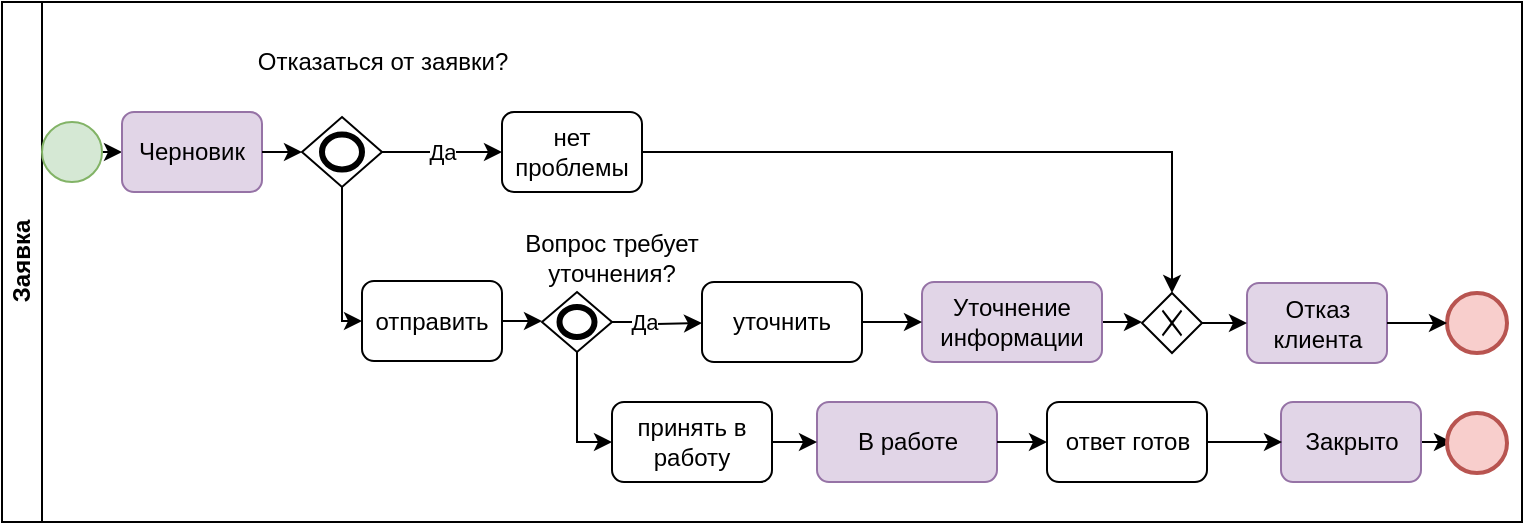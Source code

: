 <mxfile version="13.9.9" type="device"><diagram id="eHng-zFkjffTugyraw6d" name="Страница 1"><mxGraphModel dx="1086" dy="806" grid="1" gridSize="10" guides="1" tooltips="1" connect="1" arrows="1" fold="1" page="1" pageScale="1" pageWidth="3300" pageHeight="2339" math="0" shadow="0"><root><mxCell id="0"/><mxCell id="1" parent="0"/><mxCell id="ffAPPG2FRRif4SXillw2-1" value="Заявка" style="swimlane;html=1;horizontal=0;startSize=20;" parent="1" vertex="1"><mxGeometry x="80" y="1480" width="760" height="260" as="geometry"/></mxCell><mxCell id="vYFnjgJdFVs4k5epFpJO-12" style="edgeStyle=orthogonalEdgeStyle;rounded=0;orthogonalLoop=1;jettySize=auto;html=1;exitX=1;exitY=0.5;exitDx=0;exitDy=0;entryX=0;entryY=0.5;entryDx=0;entryDy=0;" parent="ffAPPG2FRRif4SXillw2-1" target="ffAPPG2FRRif4SXillw2-3" edge="1"><mxGeometry relative="1" as="geometry"><mxPoint x="40" y="75" as="sourcePoint"/></mxGeometry></mxCell><mxCell id="ffAPPG2FRRif4SXillw2-2" value="" style="ellipse;whiteSpace=wrap;html=1;rounded=0;shadow=0;labelBackgroundColor=none;strokeWidth=1;fontFamily=Verdana;fontSize=8;align=center;fillColor=#d5e8d4;strokeColor=#82b366;" parent="ffAPPG2FRRif4SXillw2-1" vertex="1"><mxGeometry x="20" y="60" width="30" height="30" as="geometry"/></mxCell><mxCell id="ffAPPG2FRRif4SXillw2-3" value="Черновик" style="shape=ext;rounded=1;html=1;whiteSpace=wrap;labelBackgroundColor=none;fillColor=#e1d5e7;strokeColor=#9673a6;" parent="ffAPPG2FRRif4SXillw2-1" vertex="1"><mxGeometry x="60" y="55" width="70" height="40" as="geometry"/></mxCell><mxCell id="ffAPPG2FRRif4SXillw2-6" value="" style="endArrow=classic;html=1;entryX=0;entryY=0.5;entryDx=0;entryDy=0;" parent="ffAPPG2FRRif4SXillw2-1" target="vYFnjgJdFVs4k5epFpJO-1" edge="1"><mxGeometry width="50" height="50" relative="1" as="geometry"><mxPoint x="130" y="75" as="sourcePoint"/><mxPoint x="160" y="75" as="targetPoint"/></mxGeometry></mxCell><mxCell id="ryXDZv_lo0Qr7Jpw8QVW-1" style="edgeStyle=orthogonalEdgeStyle;rounded=0;orthogonalLoop=1;jettySize=auto;html=1;exitX=1;exitY=0.5;exitDx=0;exitDy=0;entryX=0;entryY=0.5;entryDx=0;entryDy=0;" edge="1" parent="ffAPPG2FRRif4SXillw2-1" source="ffAPPG2FRRif4SXillw2-7" target="vYFnjgJdFVs4k5epFpJO-2"><mxGeometry relative="1" as="geometry"/></mxCell><mxCell id="ffAPPG2FRRif4SXillw2-7" value="отправить" style="shape=ext;rounded=1;html=1;whiteSpace=wrap;labelBackgroundColor=#ffffff;" parent="ffAPPG2FRRif4SXillw2-1" vertex="1"><mxGeometry x="180" y="139.5" width="70" height="40" as="geometry"/></mxCell><mxCell id="ffAPPG2FRRif4SXillw2-8" value="" style="endArrow=classic;html=1;exitX=0.5;exitY=1;exitDx=0;exitDy=0;entryX=0;entryY=0.5;entryDx=0;entryDy=0;edgeStyle=orthogonalEdgeStyle;rounded=0;" parent="ffAPPG2FRRif4SXillw2-1" source="vYFnjgJdFVs4k5epFpJO-1" target="ffAPPG2FRRif4SXillw2-7" edge="1"><mxGeometry width="50" height="50" relative="1" as="geometry"><mxPoint x="175" y="90" as="sourcePoint"/><mxPoint x="370" y="55" as="targetPoint"/></mxGeometry></mxCell><mxCell id="ryXDZv_lo0Qr7Jpw8QVW-2" style="edgeStyle=orthogonalEdgeStyle;rounded=0;orthogonalLoop=1;jettySize=auto;html=1;exitX=1;exitY=0.5;exitDx=0;exitDy=0;entryX=0;entryY=0.5;entryDx=0;entryDy=0;" edge="1" parent="ffAPPG2FRRif4SXillw2-1" source="ffAPPG2FRRif4SXillw2-11" target="ffAPPG2FRRif4SXillw2-35"><mxGeometry relative="1" as="geometry"/></mxCell><mxCell id="ffAPPG2FRRif4SXillw2-11" value="Уточнение информации" style="shape=ext;rounded=1;html=1;whiteSpace=wrap;labelBackgroundColor=none;fillColor=#e1d5e7;strokeColor=#9673a6;" parent="ffAPPG2FRRif4SXillw2-1" vertex="1"><mxGeometry x="460" y="140" width="90" height="40" as="geometry"/></mxCell><mxCell id="ffAPPG2FRRif4SXillw2-13" value="" style="ellipse;whiteSpace=wrap;html=1;rounded=0;shadow=0;labelBackgroundColor=none;strokeWidth=2;fontFamily=Verdana;fontSize=8;align=center;fillColor=#f8cecc;strokeColor=#b85450;" parent="ffAPPG2FRRif4SXillw2-1" vertex="1"><mxGeometry x="722.5" y="145.5" width="30" height="30" as="geometry"/></mxCell><mxCell id="ffAPPG2FRRif4SXillw2-15" value="Отказ клиента" style="shape=ext;rounded=1;html=1;whiteSpace=wrap;labelBackgroundColor=none;fillColor=#e1d5e7;strokeColor=#9673a6;" parent="ffAPPG2FRRif4SXillw2-1" vertex="1"><mxGeometry x="622.5" y="140.5" width="70" height="40" as="geometry"/></mxCell><mxCell id="ffAPPG2FRRif4SXillw2-16" value="" style="endArrow=classic;html=1;exitX=1;exitY=0.5;exitDx=0;exitDy=0;entryX=0;entryY=0.5;entryDx=0;entryDy=0;" parent="ffAPPG2FRRif4SXillw2-1" source="ffAPPG2FRRif4SXillw2-15" target="ffAPPG2FRRif4SXillw2-13" edge="1"><mxGeometry width="50" height="50" relative="1" as="geometry"><mxPoint x="562.5" y="270.5" as="sourcePoint"/><mxPoint x="612.5" y="220.5" as="targetPoint"/></mxGeometry></mxCell><mxCell id="ffAPPG2FRRif4SXillw2-18" value="" style="endArrow=classic;html=1;exitX=1;exitY=0.5;exitDx=0;exitDy=0;entryX=0;entryY=0.5;entryDx=0;entryDy=0;" parent="ffAPPG2FRRif4SXillw2-1" source="ffAPPG2FRRif4SXillw2-35" target="ffAPPG2FRRif4SXillw2-15" edge="1"><mxGeometry width="50" height="50" relative="1" as="geometry"><mxPoint x="655" y="280" as="sourcePoint"/><mxPoint x="705" y="230" as="targetPoint"/></mxGeometry></mxCell><mxCell id="vYFnjgJdFVs4k5epFpJO-19" style="edgeStyle=orthogonalEdgeStyle;rounded=0;orthogonalLoop=1;jettySize=auto;html=1;exitX=1;exitY=0.5;exitDx=0;exitDy=0;entryX=0;entryY=0.5;entryDx=0;entryDy=0;" parent="ffAPPG2FRRif4SXillw2-1" source="ffAPPG2FRRif4SXillw2-30" edge="1"><mxGeometry relative="1" as="geometry"><mxPoint x="725" y="220.5" as="targetPoint"/></mxGeometry></mxCell><mxCell id="ffAPPG2FRRif4SXillw2-30" value="Закрыто" style="shape=ext;rounded=1;html=1;whiteSpace=wrap;labelBackgroundColor=none;fillColor=#e1d5e7;strokeColor=#9673a6;" parent="ffAPPG2FRRif4SXillw2-1" vertex="1"><mxGeometry x="639.5" y="200" width="70" height="40" as="geometry"/></mxCell><mxCell id="ffAPPG2FRRif4SXillw2-32" value="Да" style="endArrow=classic;html=1;exitX=1;exitY=0.5;exitDx=0;exitDy=0;" parent="ffAPPG2FRRif4SXillw2-1" source="vYFnjgJdFVs4k5epFpJO-1" target="ffAPPG2FRRif4SXillw2-33" edge="1"><mxGeometry width="50" height="50" relative="1" as="geometry"><mxPoint x="190" y="75" as="sourcePoint"/><mxPoint x="480" y="30" as="targetPoint"/></mxGeometry></mxCell><mxCell id="ffAPPG2FRRif4SXillw2-33" value="нет проблемы" style="shape=ext;rounded=1;html=1;whiteSpace=wrap;labelBackgroundColor=#ffffff;" parent="ffAPPG2FRRif4SXillw2-1" vertex="1"><mxGeometry x="250" y="55" width="70" height="40" as="geometry"/></mxCell><mxCell id="ffAPPG2FRRif4SXillw2-34" value="" style="endArrow=classic;html=1;exitX=1;exitY=0.5;exitDx=0;exitDy=0;entryX=0.5;entryY=0;entryDx=0;entryDy=0;edgeStyle=orthogonalEdgeStyle;rounded=0;" parent="ffAPPG2FRRif4SXillw2-1" source="ffAPPG2FRRif4SXillw2-33" target="ffAPPG2FRRif4SXillw2-35" edge="1"><mxGeometry width="50" height="50" relative="1" as="geometry"><mxPoint x="300" y="179.5" as="sourcePoint"/><mxPoint x="1010" y="69.5" as="targetPoint"/></mxGeometry></mxCell><mxCell id="ffAPPG2FRRif4SXillw2-35" value="" style="shape=mxgraph.bpmn.shape;html=1;verticalLabelPosition=bottom;labelBackgroundColor=#ffffff;verticalAlign=top;align=center;perimeter=rhombusPerimeter;background=gateway;outlineConnect=0;outline=none;symbol=exclusiveGw;fontSize=12;" parent="ffAPPG2FRRif4SXillw2-1" vertex="1"><mxGeometry x="570" y="145.5" width="30" height="30" as="geometry"/></mxCell><mxCell id="ffAPPG2FRRif4SXillw2-51" value="Вопрос требует уточнения?" style="text;html=1;strokeColor=none;fillColor=none;align=center;verticalAlign=middle;whiteSpace=wrap;rounded=0;labelBackgroundColor=none;" parent="ffAPPG2FRRif4SXillw2-1" vertex="1"><mxGeometry x="260" y="110" width="90" height="35" as="geometry"/></mxCell><mxCell id="vYFnjgJdFVs4k5epFpJO-20" style="edgeStyle=orthogonalEdgeStyle;rounded=0;orthogonalLoop=1;jettySize=auto;html=1;exitX=1;exitY=0.5;exitDx=0;exitDy=0;entryX=0;entryY=0.5;entryDx=0;entryDy=0;" parent="ffAPPG2FRRif4SXillw2-1" source="ffAPPG2FRRif4SXillw2-52" target="ffAPPG2FRRif4SXillw2-11" edge="1"><mxGeometry relative="1" as="geometry"/></mxCell><mxCell id="ffAPPG2FRRif4SXillw2-52" value="уточнить" style="shape=ext;rounded=1;html=1;whiteSpace=wrap;labelBackgroundColor=#ffffff;" parent="ffAPPG2FRRif4SXillw2-1" vertex="1"><mxGeometry x="350" y="140" width="80" height="40" as="geometry"/></mxCell><mxCell id="ffAPPG2FRRif4SXillw2-53" value="Да" style="edgeStyle=orthogonalEdgeStyle;rounded=0;orthogonalLoop=1;jettySize=auto;html=1;exitX=1;exitY=0.5;exitDx=0;exitDy=0;" parent="ffAPPG2FRRif4SXillw2-1" source="vYFnjgJdFVs4k5epFpJO-2" edge="1"><mxGeometry x="-0.333" relative="1" as="geometry"><mxPoint x="350" y="160.5" as="targetPoint"/><mxPoint x="330" y="160" as="sourcePoint"/><mxPoint as="offset"/></mxGeometry></mxCell><mxCell id="ffAPPG2FRRif4SXillw2-54" value="принять в работу" style="shape=ext;rounded=1;html=1;whiteSpace=wrap;labelBackgroundColor=#ffffff;" parent="ffAPPG2FRRif4SXillw2-1" vertex="1"><mxGeometry x="305" y="200" width="80" height="40" as="geometry"/></mxCell><mxCell id="ffAPPG2FRRif4SXillw2-55" value="В работе" style="shape=ext;rounded=1;html=1;whiteSpace=wrap;labelBackgroundColor=none;fillColor=#e1d5e7;strokeColor=#9673a6;" parent="ffAPPG2FRRif4SXillw2-1" vertex="1"><mxGeometry x="407.5" y="200" width="90" height="40" as="geometry"/></mxCell><mxCell id="ffAPPG2FRRif4SXillw2-56" value="" style="endArrow=classic;html=1;exitX=1;exitY=0.5;exitDx=0;exitDy=0;entryX=0;entryY=0.5;entryDx=0;entryDy=0;" parent="ffAPPG2FRRif4SXillw2-1" source="ffAPPG2FRRif4SXillw2-54" target="ffAPPG2FRRif4SXillw2-55" edge="1"><mxGeometry width="50" height="50" relative="1" as="geometry"><mxPoint x="583" y="305" as="sourcePoint"/><mxPoint x="405" y="220" as="targetPoint"/></mxGeometry></mxCell><mxCell id="ffAPPG2FRRif4SXillw2-57" value="" style="endArrow=classic;html=1;exitX=1;exitY=0.5;exitDx=0;exitDy=0;entryX=0;entryY=0.5;entryDx=0;entryDy=0;" parent="ffAPPG2FRRif4SXillw2-1" source="ffAPPG2FRRif4SXillw2-55" target="ffAPPG2FRRif4SXillw2-58" edge="1"><mxGeometry width="50" height="50" relative="1" as="geometry"><mxPoint x="679" y="244.5" as="sourcePoint"/><mxPoint x="679" y="219.5" as="targetPoint"/></mxGeometry></mxCell><mxCell id="vYFnjgJdFVs4k5epFpJO-8" style="edgeStyle=orthogonalEdgeStyle;rounded=0;orthogonalLoop=1;jettySize=auto;html=1;exitX=1;exitY=0.5;exitDx=0;exitDy=0;entryX=0;entryY=0.5;entryDx=0;entryDy=0;" parent="ffAPPG2FRRif4SXillw2-1" source="ffAPPG2FRRif4SXillw2-58" edge="1"><mxGeometry relative="1" as="geometry"><mxPoint x="640" y="220" as="targetPoint"/></mxGeometry></mxCell><mxCell id="ffAPPG2FRRif4SXillw2-58" value="ответ готов" style="shape=ext;rounded=1;html=1;whiteSpace=wrap;labelBackgroundColor=#ffffff;" parent="ffAPPG2FRRif4SXillw2-1" vertex="1"><mxGeometry x="522.5" y="200" width="80" height="40" as="geometry"/></mxCell><mxCell id="vYFnjgJdFVs4k5epFpJO-1" value="" style="shape=mxgraph.bpmn.shape;html=1;verticalLabelPosition=bottom;labelBackgroundColor=#ffffff;verticalAlign=top;align=center;perimeter=rhombusPerimeter;background=gateway;outlineConnect=0;outline=end;symbol=general;" parent="ffAPPG2FRRif4SXillw2-1" vertex="1"><mxGeometry x="150" y="57.5" width="40" height="35" as="geometry"/></mxCell><mxCell id="vYFnjgJdFVs4k5epFpJO-14" style="edgeStyle=orthogonalEdgeStyle;rounded=0;orthogonalLoop=1;jettySize=auto;html=1;exitX=0.5;exitY=1;exitDx=0;exitDy=0;entryX=0;entryY=0.5;entryDx=0;entryDy=0;" parent="ffAPPG2FRRif4SXillw2-1" source="vYFnjgJdFVs4k5epFpJO-2" target="ffAPPG2FRRif4SXillw2-54" edge="1"><mxGeometry relative="1" as="geometry"><Array as="points"><mxPoint x="288" y="220"/></Array></mxGeometry></mxCell><mxCell id="vYFnjgJdFVs4k5epFpJO-2" value="" style="shape=mxgraph.bpmn.shape;html=1;verticalLabelPosition=bottom;labelBackgroundColor=#ffffff;verticalAlign=top;align=center;perimeter=rhombusPerimeter;background=gateway;outlineConnect=0;outline=end;symbol=general;" parent="ffAPPG2FRRif4SXillw2-1" vertex="1"><mxGeometry x="270" y="145" width="35" height="30" as="geometry"/></mxCell><mxCell id="ffAPPG2FRRif4SXillw2-31" value="" style="ellipse;whiteSpace=wrap;html=1;rounded=0;shadow=0;labelBackgroundColor=none;strokeWidth=2;fontFamily=Verdana;fontSize=8;align=center;fillColor=#f8cecc;strokeColor=#b85450;" parent="ffAPPG2FRRif4SXillw2-1" vertex="1"><mxGeometry x="722.5" y="205.5" width="30" height="30" as="geometry"/></mxCell><mxCell id="vYFnjgJdFVs4k5epFpJO-3" value="Отказаться от заявки?" style="text;html=1;align=center;verticalAlign=middle;resizable=0;points=[];autosize=1;" parent="1" vertex="1"><mxGeometry x="200" y="1500" width="140" height="20" as="geometry"/></mxCell></root></mxGraphModel></diagram></mxfile>